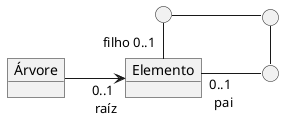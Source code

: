@startuml mod04ima03-01
skinparam linetype ortho
object "Árvore" as ar 
object "Elemento" as el 
circle " " as p1
circle " " as p2
circle " " as p3

left to right direction
ar -->"0..1 \n raíz" el
el "filho 0..1"-left- p1
p1 -down- p2
p2 -right- p3
p3 -up-"0..1 \n pai" el

@enduml

